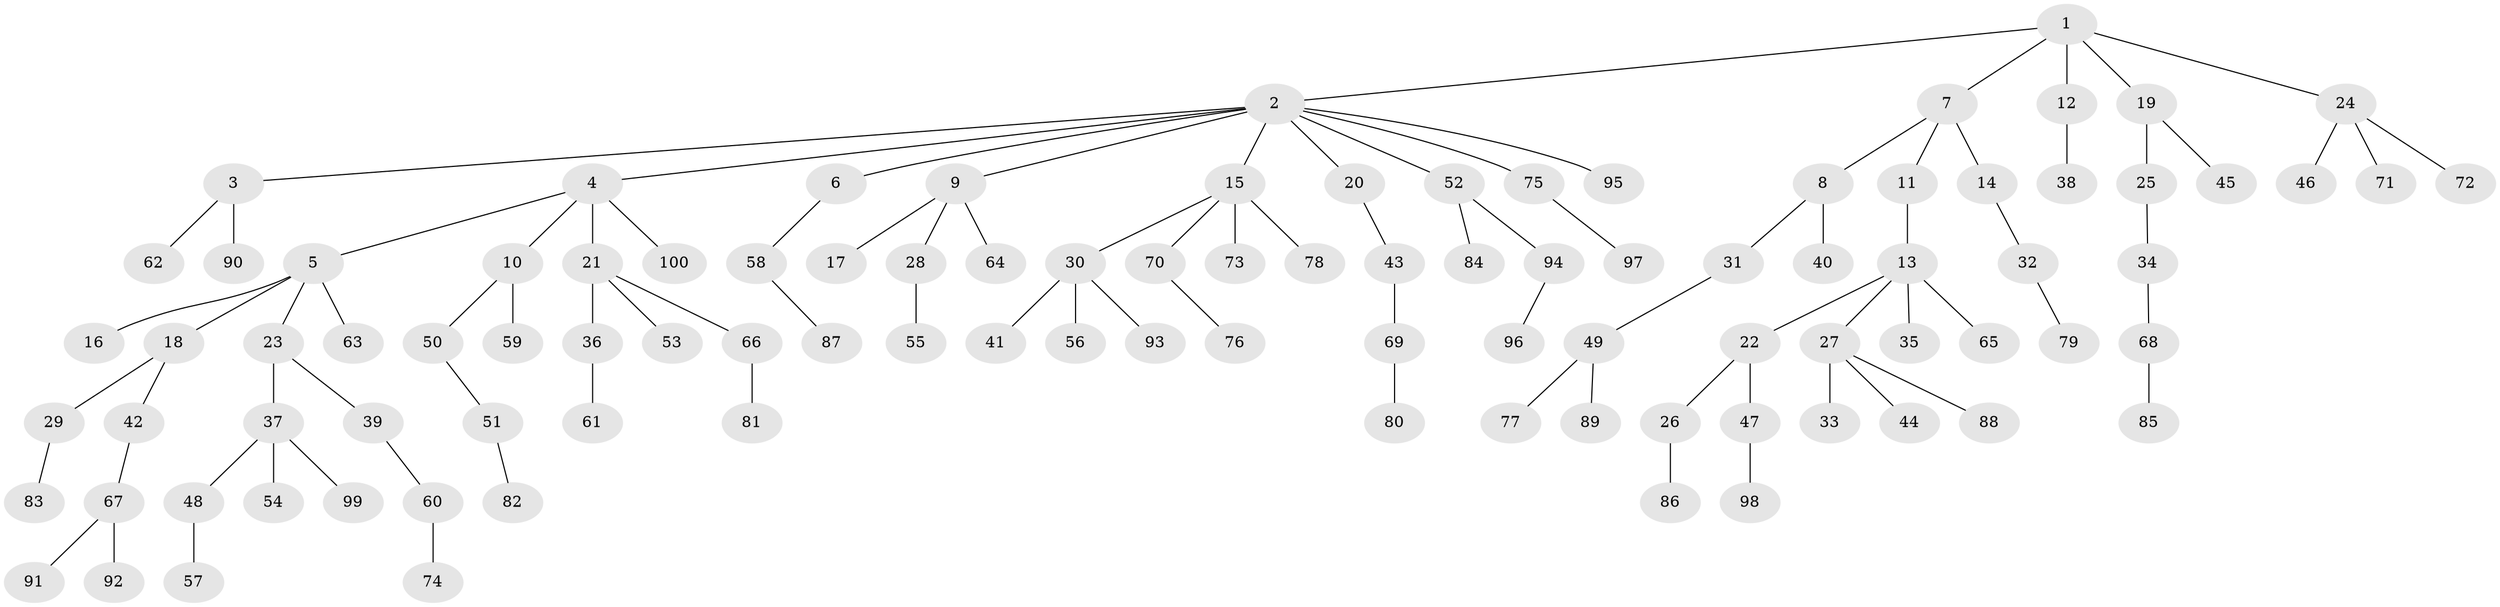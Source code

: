 // Generated by graph-tools (version 1.1) at 2025/11/02/21/25 10:11:10]
// undirected, 100 vertices, 99 edges
graph export_dot {
graph [start="1"]
  node [color=gray90,style=filled];
  1;
  2;
  3;
  4;
  5;
  6;
  7;
  8;
  9;
  10;
  11;
  12;
  13;
  14;
  15;
  16;
  17;
  18;
  19;
  20;
  21;
  22;
  23;
  24;
  25;
  26;
  27;
  28;
  29;
  30;
  31;
  32;
  33;
  34;
  35;
  36;
  37;
  38;
  39;
  40;
  41;
  42;
  43;
  44;
  45;
  46;
  47;
  48;
  49;
  50;
  51;
  52;
  53;
  54;
  55;
  56;
  57;
  58;
  59;
  60;
  61;
  62;
  63;
  64;
  65;
  66;
  67;
  68;
  69;
  70;
  71;
  72;
  73;
  74;
  75;
  76;
  77;
  78;
  79;
  80;
  81;
  82;
  83;
  84;
  85;
  86;
  87;
  88;
  89;
  90;
  91;
  92;
  93;
  94;
  95;
  96;
  97;
  98;
  99;
  100;
  1 -- 2;
  1 -- 7;
  1 -- 12;
  1 -- 19;
  1 -- 24;
  2 -- 3;
  2 -- 4;
  2 -- 6;
  2 -- 9;
  2 -- 15;
  2 -- 20;
  2 -- 52;
  2 -- 75;
  2 -- 95;
  3 -- 62;
  3 -- 90;
  4 -- 5;
  4 -- 10;
  4 -- 21;
  4 -- 100;
  5 -- 16;
  5 -- 18;
  5 -- 23;
  5 -- 63;
  6 -- 58;
  7 -- 8;
  7 -- 11;
  7 -- 14;
  8 -- 31;
  8 -- 40;
  9 -- 17;
  9 -- 28;
  9 -- 64;
  10 -- 50;
  10 -- 59;
  11 -- 13;
  12 -- 38;
  13 -- 22;
  13 -- 27;
  13 -- 35;
  13 -- 65;
  14 -- 32;
  15 -- 30;
  15 -- 70;
  15 -- 73;
  15 -- 78;
  18 -- 29;
  18 -- 42;
  19 -- 25;
  19 -- 45;
  20 -- 43;
  21 -- 36;
  21 -- 53;
  21 -- 66;
  22 -- 26;
  22 -- 47;
  23 -- 37;
  23 -- 39;
  24 -- 46;
  24 -- 71;
  24 -- 72;
  25 -- 34;
  26 -- 86;
  27 -- 33;
  27 -- 44;
  27 -- 88;
  28 -- 55;
  29 -- 83;
  30 -- 41;
  30 -- 56;
  30 -- 93;
  31 -- 49;
  32 -- 79;
  34 -- 68;
  36 -- 61;
  37 -- 48;
  37 -- 54;
  37 -- 99;
  39 -- 60;
  42 -- 67;
  43 -- 69;
  47 -- 98;
  48 -- 57;
  49 -- 77;
  49 -- 89;
  50 -- 51;
  51 -- 82;
  52 -- 84;
  52 -- 94;
  58 -- 87;
  60 -- 74;
  66 -- 81;
  67 -- 91;
  67 -- 92;
  68 -- 85;
  69 -- 80;
  70 -- 76;
  75 -- 97;
  94 -- 96;
}
